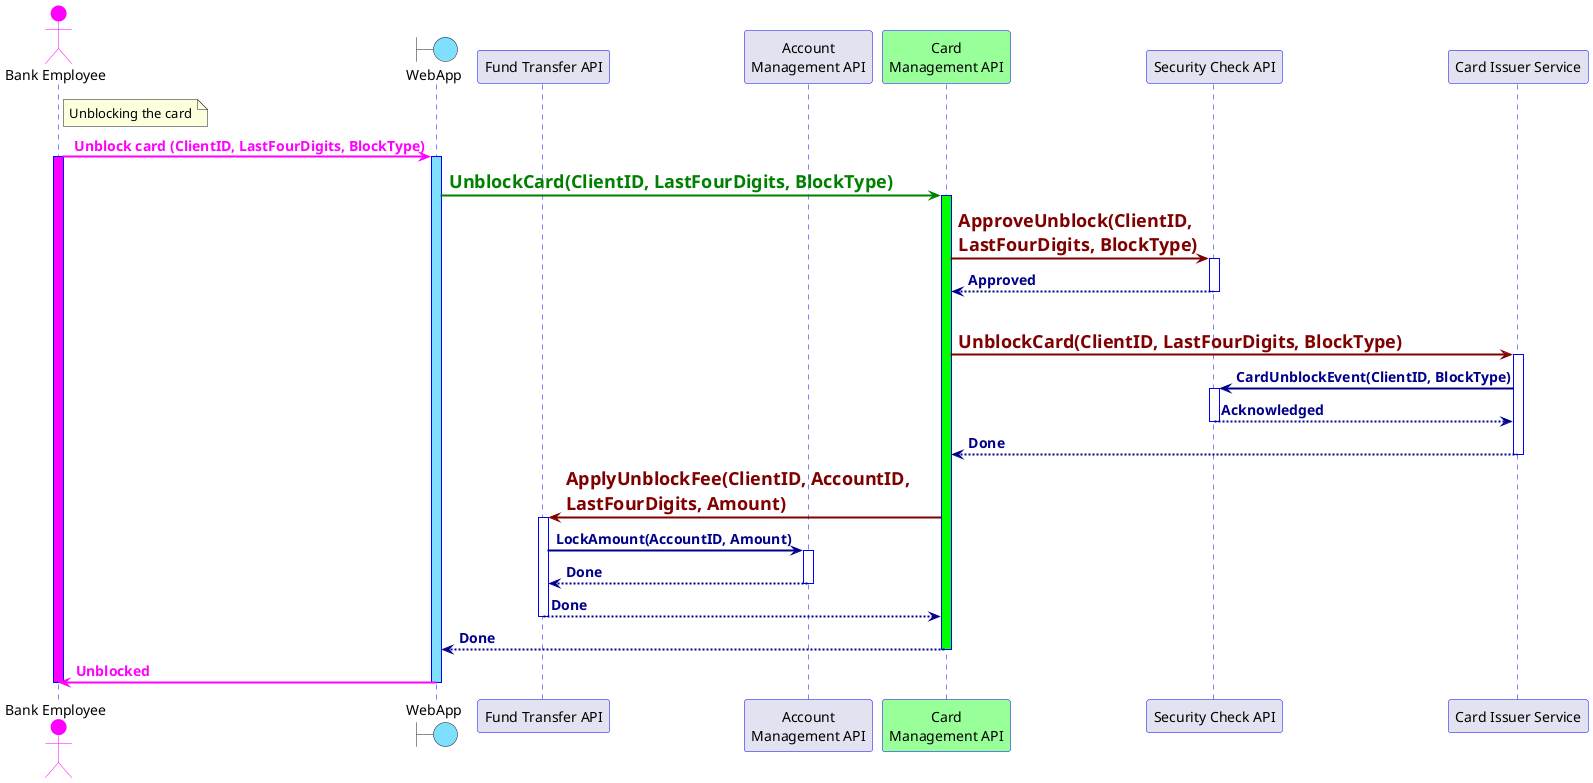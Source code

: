 @startuml

skinparam sequence {
	ArrowColor DarkBlue
	LifeLineBorderColor Blue
	ActorBorderColor #FF00FF
	ParticipantBorderColor Blue
	ArrowThickness 2
}
skinparam arrow {
	FontColor DarkBlue
	FontSize 14
	FontStyle bold
}

actor "Bank Employee" as Bank #FF00FF
boundary WebApp #7FDFFF

participant "Fund Transfer API" as Transfer
participant "Account\nManagement API" as AccountMgmt
participant "Card\nManagement API" as CardMgmt #99FF99
participant "Security Check API" as Security
participant "Card Issuer Service" as Issuer


note right of Bank
Unblocking the card
end note
Bank-[#FF00FF]>WebApp:<font color=#FF00FF> Unblock card (ClientID, LastFourDigits, BlockType)
activate Bank #FF00FF
activate WebApp #7FDFFF
WebApp-[#007F00]>CardMgmt: <font color=#007F00 size=18><b>UnblockCard(ClientID, LastFourDigits, BlockType)
activate CardMgmt #00FF00
CardMgmt-[#7F0000]>Security: <font color=#7F0000 size=18>ApproveUnblock(ClientID,\n<font color=#7F0000 size=18>LastFourDigits, BlockType)
activate Security
CardMgmt<--Security: Approved
deactivate Security
|||
CardMgmt-[#7F0000]>Issuer:  <font color=#7F0000 size=18>UnblockCard(ClientID, LastFourDigits, BlockType)
activate Issuer
Issuer->Security: CardUnblockEvent(ClientID, BlockType)
activate Security
Issuer<--Security: Acknowledged
deactivate Security
CardMgmt<--Issuer: Done
deactivate Issuer
CardMgmt-[#7F0000]>Transfer: <font color=#7F0000 size=18>ApplyUnblockFee(ClientID, AccountID,\n<font color=#7F0000 size=18>LastFourDigits, Amount)
activate Transfer
Transfer->AccountMgmt: LockAmount(AccountID, Amount)
activate AccountMgmt
Transfer<--AccountMgmt: Done
deactivate AccountMgmt
CardMgmt<--Transfer: Done
deactivate Transfer
WebApp<--CardMgmt: Done
deactivate CardMgmt
Bank<[#FF00FF]-WebApp: <font color=#FF00FF>Unblocked
deactivate WebApp
deactivate Bank

@enduml
